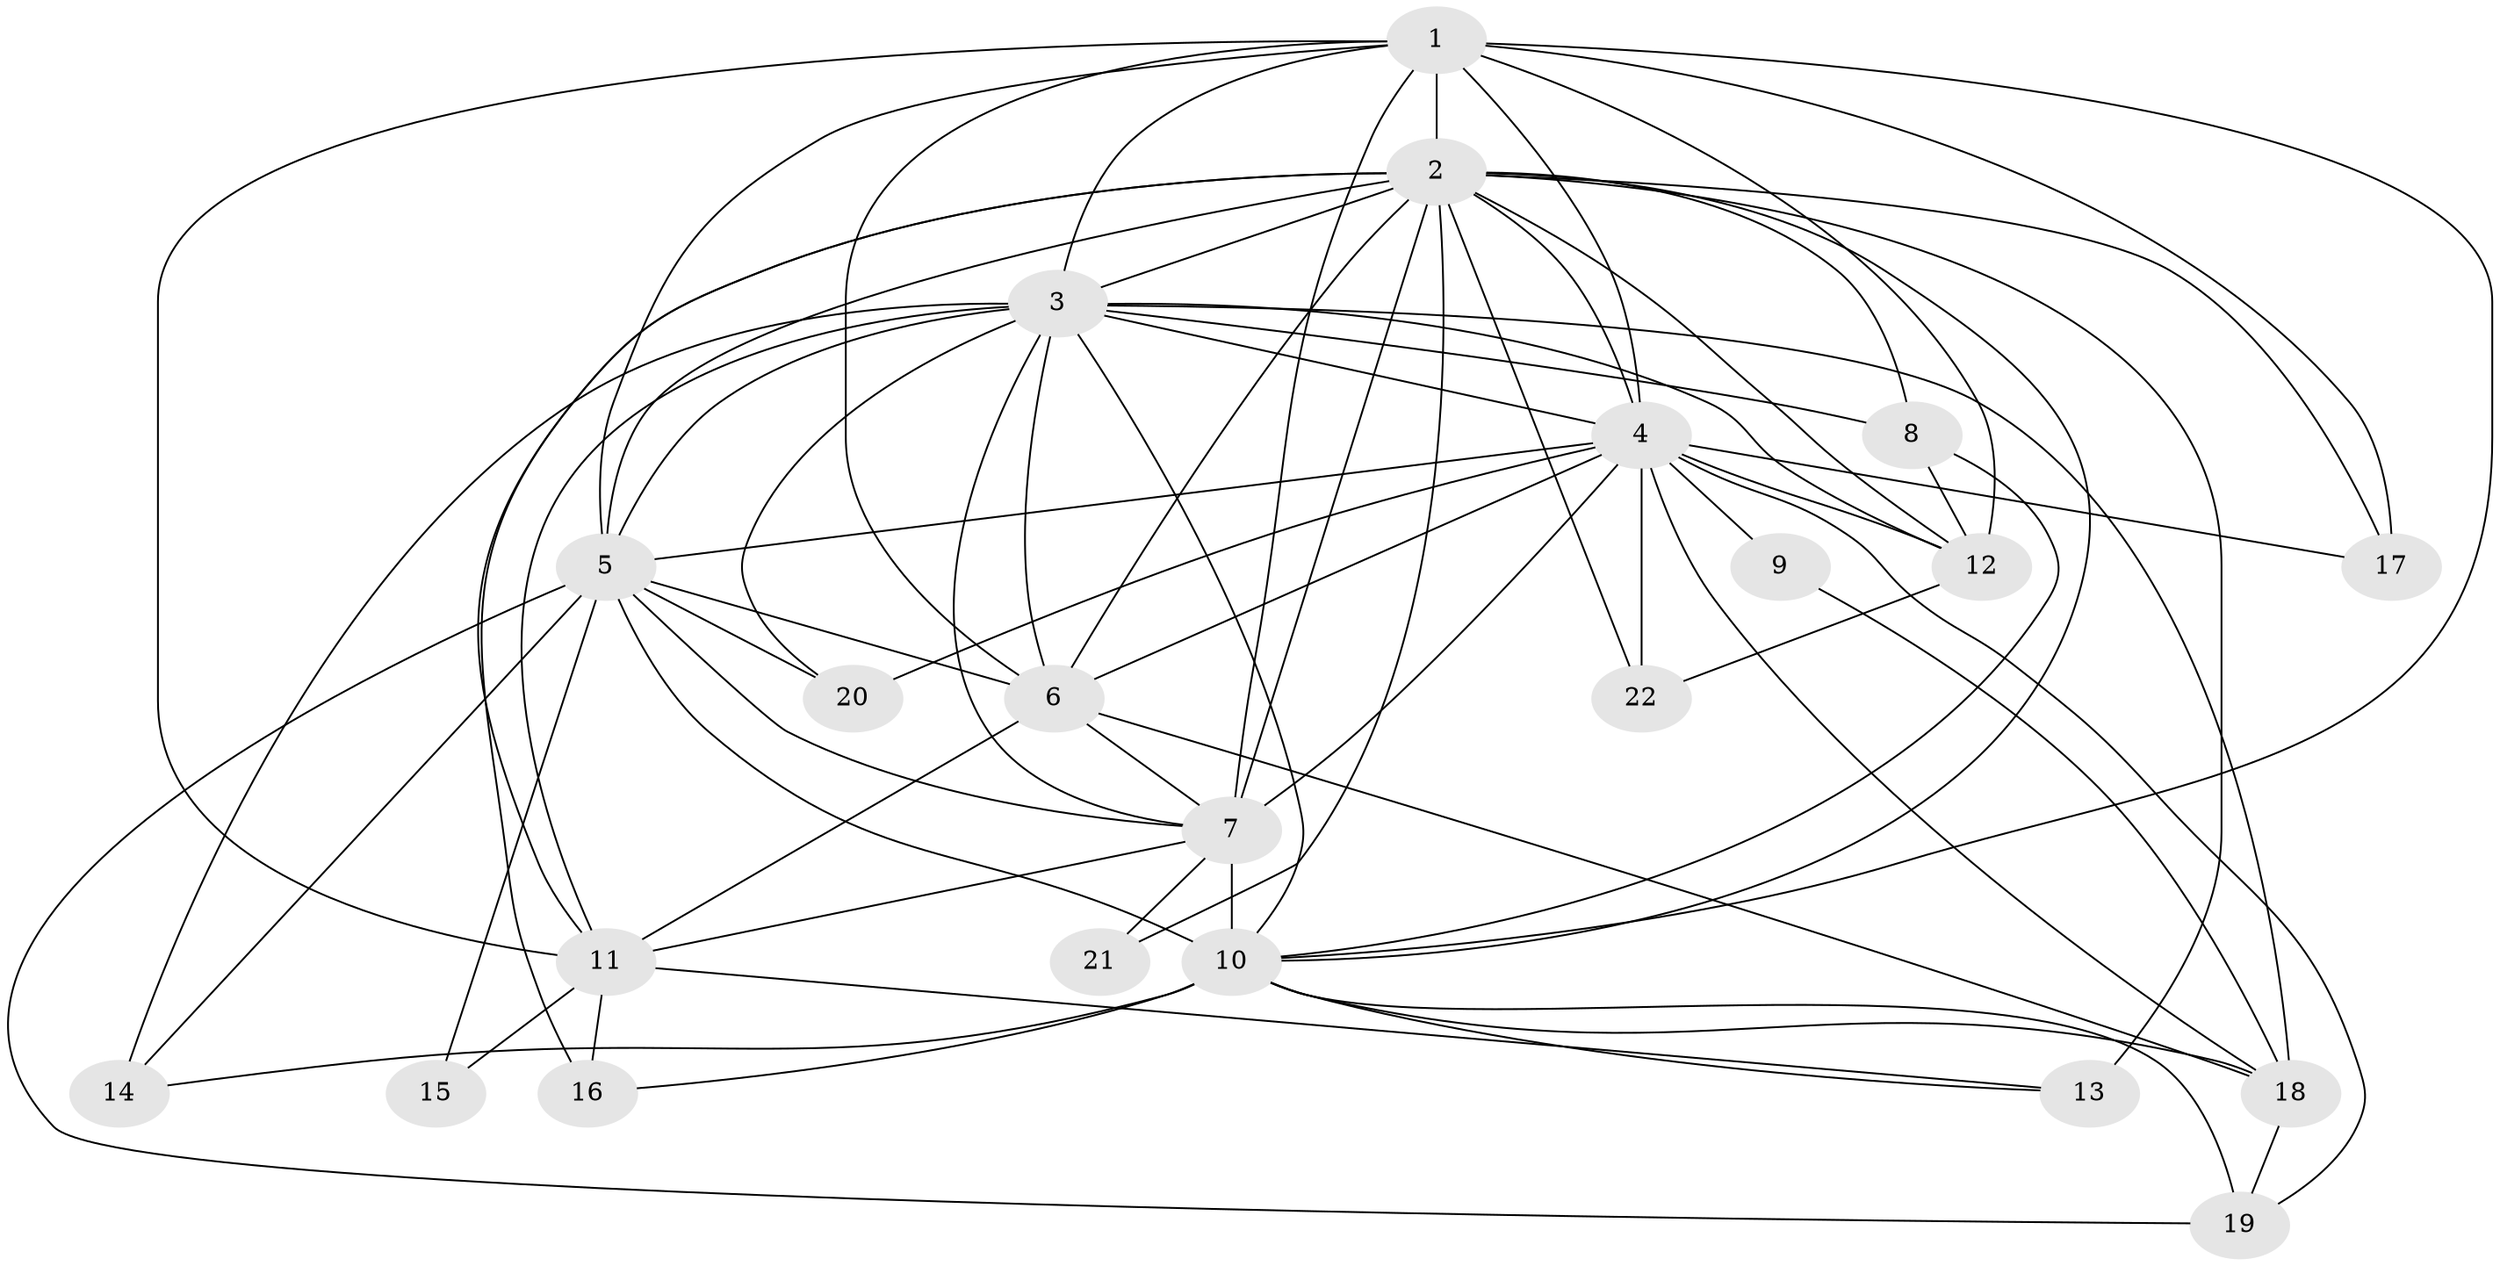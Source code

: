 // original degree distribution, {19: 0.028985507246376812, 15: 0.014492753623188406, 22: 0.014492753623188406, 20: 0.014492753623188406, 18: 0.028985507246376812, 12: 0.014492753623188406, 17: 0.014492753623188406, 23: 0.014492753623188406, 3: 0.2028985507246377, 2: 0.5797101449275363, 4: 0.057971014492753624, 5: 0.014492753623188406}
// Generated by graph-tools (version 1.1) at 2025/49/03/04/25 22:49:55]
// undirected, 22 vertices, 71 edges
graph export_dot {
  node [color=gray90,style=filled];
  1;
  2;
  3;
  4;
  5;
  6;
  7;
  8;
  9;
  10;
  11;
  12;
  13;
  14;
  15;
  16;
  17;
  18;
  19;
  20;
  21;
  22;
  1 -- 2 [weight=9.0];
  1 -- 3 [weight=3.0];
  1 -- 4 [weight=2.0];
  1 -- 5 [weight=2.0];
  1 -- 6 [weight=3.0];
  1 -- 7 [weight=3.0];
  1 -- 10 [weight=1.0];
  1 -- 11 [weight=1.0];
  1 -- 12 [weight=5.0];
  1 -- 17 [weight=1.0];
  2 -- 3 [weight=3.0];
  2 -- 4 [weight=3.0];
  2 -- 5 [weight=3.0];
  2 -- 6 [weight=4.0];
  2 -- 7 [weight=3.0];
  2 -- 8 [weight=3.0];
  2 -- 10 [weight=3.0];
  2 -- 11 [weight=1.0];
  2 -- 12 [weight=1.0];
  2 -- 13 [weight=7.0];
  2 -- 16 [weight=2.0];
  2 -- 17 [weight=1.0];
  2 -- 21 [weight=2.0];
  2 -- 22 [weight=1.0];
  3 -- 4 [weight=1.0];
  3 -- 5 [weight=1.0];
  3 -- 6 [weight=1.0];
  3 -- 7 [weight=1.0];
  3 -- 8 [weight=1.0];
  3 -- 10 [weight=3.0];
  3 -- 11 [weight=1.0];
  3 -- 12 [weight=1.0];
  3 -- 14 [weight=3.0];
  3 -- 18 [weight=1.0];
  3 -- 20 [weight=1.0];
  4 -- 5 [weight=1.0];
  4 -- 6 [weight=2.0];
  4 -- 7 [weight=1.0];
  4 -- 9 [weight=2.0];
  4 -- 12 [weight=2.0];
  4 -- 17 [weight=1.0];
  4 -- 18 [weight=1.0];
  4 -- 19 [weight=1.0];
  4 -- 20 [weight=1.0];
  4 -- 22 [weight=1.0];
  5 -- 6 [weight=2.0];
  5 -- 7 [weight=1.0];
  5 -- 10 [weight=2.0];
  5 -- 14 [weight=1.0];
  5 -- 15 [weight=2.0];
  5 -- 19 [weight=1.0];
  5 -- 20 [weight=1.0];
  6 -- 7 [weight=1.0];
  6 -- 11 [weight=1.0];
  6 -- 18 [weight=3.0];
  7 -- 10 [weight=11.0];
  7 -- 11 [weight=1.0];
  7 -- 21 [weight=1.0];
  8 -- 10 [weight=2.0];
  8 -- 12 [weight=1.0];
  9 -- 18 [weight=1.0];
  10 -- 13 [weight=1.0];
  10 -- 14 [weight=1.0];
  10 -- 16 [weight=1.0];
  10 -- 18 [weight=1.0];
  10 -- 19 [weight=1.0];
  11 -- 13 [weight=1.0];
  11 -- 15 [weight=1.0];
  11 -- 16 [weight=1.0];
  12 -- 22 [weight=1.0];
  18 -- 19 [weight=1.0];
}
